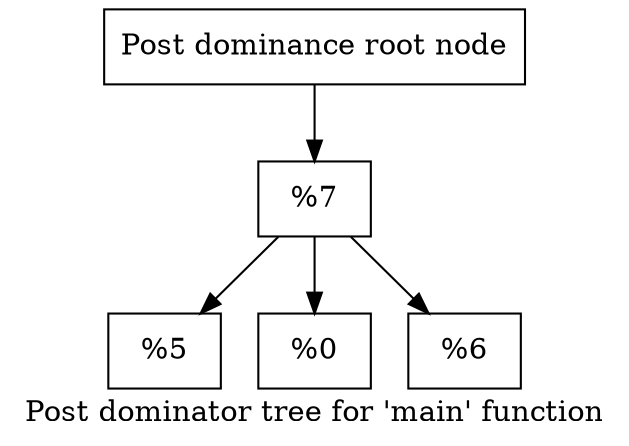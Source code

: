 digraph "Post dominator tree for 'main' function" {
	label="Post dominator tree for 'main' function";

	Node0x1648370 [shape=record,label="{Post dominance root node}"];
	Node0x1648370 -> Node0x16481a0;
	Node0x16481a0 [shape=record,label="{%7}"];
	Node0x16481a0 -> Node0x16490a0;
	Node0x16481a0 -> Node0x16490e0;
	Node0x16481a0 -> Node0x1649120;
	Node0x16490a0 [shape=record,label="{%5}"];
	Node0x16490e0 [shape=record,label="{%0}"];
	Node0x1649120 [shape=record,label="{%6}"];
}
